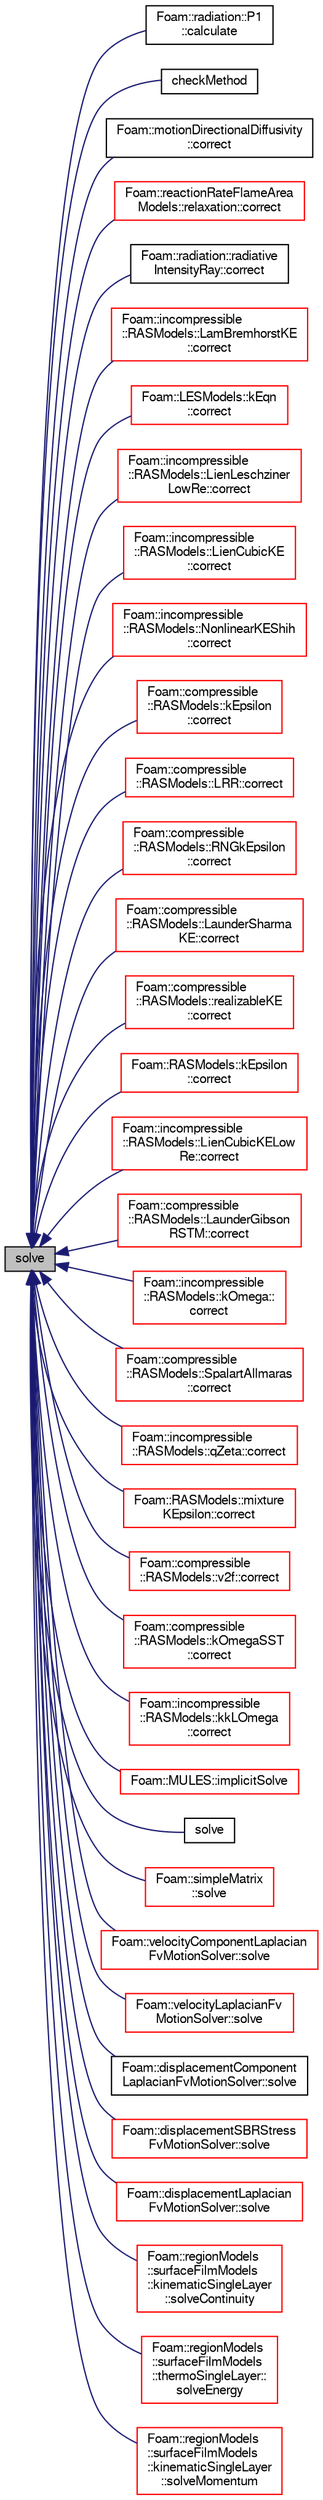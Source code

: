 digraph "solve"
{
  bgcolor="transparent";
  edge [fontname="FreeSans",fontsize="10",labelfontname="FreeSans",labelfontsize="10"];
  node [fontname="FreeSans",fontsize="10",shape=record];
  rankdir="LR";
  Node3254 [label="solve",height=0.2,width=0.4,color="black", fillcolor="grey75", style="filled", fontcolor="black"];
  Node3254 -> Node3255 [dir="back",color="midnightblue",fontsize="10",style="solid",fontname="FreeSans"];
  Node3255 [label="Foam::radiation::P1\l::calculate",height=0.2,width=0.4,color="black",URL="$a30038.html#afe1d8348c24e6589bc7c0b3f689316a7",tooltip="Solve radiation equation(s) "];
  Node3254 -> Node3256 [dir="back",color="midnightblue",fontsize="10",style="solid",fontname="FreeSans"];
  Node3256 [label="checkMethod",height=0.2,width=0.4,color="black",URL="$a21124.html#af7c5aac53b9e18ea8377a3c3a973114b"];
  Node3254 -> Node3257 [dir="back",color="midnightblue",fontsize="10",style="solid",fontname="FreeSans"];
  Node3257 [label="Foam::motionDirectionalDiffusivity\l::correct",height=0.2,width=0.4,color="black",URL="$a23386.html#a3ae44b28050c3aa494c1d8e18cf618c1",tooltip="Correct the motion diffusivity. "];
  Node3254 -> Node3258 [dir="back",color="midnightblue",fontsize="10",style="solid",fontname="FreeSans"];
  Node3258 [label="Foam::reactionRateFlameArea\lModels::relaxation::correct",height=0.2,width=0.4,color="red",URL="$a21250.html#a38695208e96682bfdee39fa08168ea94",tooltip="Correct omega. "];
  Node3254 -> Node3260 [dir="back",color="midnightblue",fontsize="10",style="solid",fontname="FreeSans"];
  Node3260 [label="Foam::radiation::radiative\lIntensityRay::correct",height=0.2,width=0.4,color="black",URL="$a30026.html#a5d8b5f2f9d4a9af38848bb31b74a2ddf",tooltip="Update radiative intensity on i direction. "];
  Node3254 -> Node3261 [dir="back",color="midnightblue",fontsize="10",style="solid",fontname="FreeSans"];
  Node3261 [label="Foam::incompressible\l::RASModels::LamBremhorstKE\l::correct",height=0.2,width=0.4,color="red",URL="$a31034.html#a3ae44b28050c3aa494c1d8e18cf618c1",tooltip="Solve the turbulence equations and correct the turbulence viscosity. "];
  Node3254 -> Node3263 [dir="back",color="midnightblue",fontsize="10",style="solid",fontname="FreeSans"];
  Node3263 [label="Foam::LESModels::kEqn\l::correct",height=0.2,width=0.4,color="red",URL="$a31210.html#a3ae44b28050c3aa494c1d8e18cf618c1",tooltip="Correct Eddy-Viscosity and related properties. "];
  Node3254 -> Node3265 [dir="back",color="midnightblue",fontsize="10",style="solid",fontname="FreeSans"];
  Node3265 [label="Foam::incompressible\l::RASModels::LienLeschziner\lLowRe::correct",height=0.2,width=0.4,color="red",URL="$a31058.html#a3ae44b28050c3aa494c1d8e18cf618c1",tooltip="Solve the turbulence equations and correct the turbulence viscosity. "];
  Node3254 -> Node3267 [dir="back",color="midnightblue",fontsize="10",style="solid",fontname="FreeSans"];
  Node3267 [label="Foam::incompressible\l::RASModels::LienCubicKE\l::correct",height=0.2,width=0.4,color="red",URL="$a31050.html#a3ae44b28050c3aa494c1d8e18cf618c1",tooltip="Solve the turbulence equations and correct the turbulence viscosity. "];
  Node3254 -> Node3269 [dir="back",color="midnightblue",fontsize="10",style="solid",fontname="FreeSans"];
  Node3269 [label="Foam::incompressible\l::RASModels::NonlinearKEShih\l::correct",height=0.2,width=0.4,color="red",URL="$a31066.html#a3ae44b28050c3aa494c1d8e18cf618c1",tooltip="Solve the turbulence equations and correct the turbulence viscosity. "];
  Node3254 -> Node3271 [dir="back",color="midnightblue",fontsize="10",style="solid",fontname="FreeSans"];
  Node3271 [label="Foam::compressible\l::RASModels::kEpsilon\l::correct",height=0.2,width=0.4,color="red",URL="$a30734.html#a3ae44b28050c3aa494c1d8e18cf618c1",tooltip="Solve the turbulence equations and correct the turbulence viscosity. "];
  Node3254 -> Node3273 [dir="back",color="midnightblue",fontsize="10",style="solid",fontname="FreeSans"];
  Node3273 [label="Foam::compressible\l::RASModels::LRR::correct",height=0.2,width=0.4,color="red",URL="$a30754.html#a3ae44b28050c3aa494c1d8e18cf618c1",tooltip="Solve the turbulence equations and correct the turbulence viscosity. "];
  Node3254 -> Node3275 [dir="back",color="midnightblue",fontsize="10",style="solid",fontname="FreeSans"];
  Node3275 [label="Foam::compressible\l::RASModels::RNGkEpsilon\l::correct",height=0.2,width=0.4,color="red",URL="$a30766.html#a3ae44b28050c3aa494c1d8e18cf618c1",tooltip="Solve the turbulence equations and correct the turbulence viscosity. "];
  Node3254 -> Node3277 [dir="back",color="midnightblue",fontsize="10",style="solid",fontname="FreeSans"];
  Node3277 [label="Foam::compressible\l::RASModels::LaunderSharma\lKE::correct",height=0.2,width=0.4,color="red",URL="$a30750.html#a3ae44b28050c3aa494c1d8e18cf618c1",tooltip="Solve the turbulence equations and correct the turbulence viscosity. "];
  Node3254 -> Node3279 [dir="back",color="midnightblue",fontsize="10",style="solid",fontname="FreeSans"];
  Node3279 [label="Foam::compressible\l::RASModels::realizableKE\l::correct",height=0.2,width=0.4,color="red",URL="$a30762.html#a3ae44b28050c3aa494c1d8e18cf618c1",tooltip="Solve the turbulence equations and correct the turbulence viscosity. "];
  Node3254 -> Node3281 [dir="back",color="midnightblue",fontsize="10",style="solid",fontname="FreeSans"];
  Node3281 [label="Foam::RASModels::kEpsilon\l::correct",height=0.2,width=0.4,color="red",URL="$a31302.html#a3ae44b28050c3aa494c1d8e18cf618c1",tooltip="Solve the turbulence equations and correct the turbulence viscosity. "];
  Node3254 -> Node3285 [dir="back",color="midnightblue",fontsize="10",style="solid",fontname="FreeSans"];
  Node3285 [label="Foam::incompressible\l::RASModels::LienCubicKELow\lRe::correct",height=0.2,width=0.4,color="red",URL="$a31054.html#a3ae44b28050c3aa494c1d8e18cf618c1",tooltip="Solve the turbulence equations and correct the turbulence viscosity. "];
  Node3254 -> Node3287 [dir="back",color="midnightblue",fontsize="10",style="solid",fontname="FreeSans"];
  Node3287 [label="Foam::compressible\l::RASModels::LaunderGibson\lRSTM::correct",height=0.2,width=0.4,color="red",URL="$a30746.html#a3ae44b28050c3aa494c1d8e18cf618c1",tooltip="Solve the turbulence equations and correct the turbulence viscosity. "];
  Node3254 -> Node3289 [dir="back",color="midnightblue",fontsize="10",style="solid",fontname="FreeSans"];
  Node3289 [label="Foam::incompressible\l::RASModels::kOmega::\lcorrect",height=0.2,width=0.4,color="red",URL="$a31026.html#a3ae44b28050c3aa494c1d8e18cf618c1",tooltip="Solve the turbulence equations and correct the turbulence viscosity. "];
  Node3254 -> Node3291 [dir="back",color="midnightblue",fontsize="10",style="solid",fontname="FreeSans"];
  Node3291 [label="Foam::compressible\l::RASModels::SpalartAllmaras\l::correct",height=0.2,width=0.4,color="red",URL="$a30770.html#a3ae44b28050c3aa494c1d8e18cf618c1",tooltip="Solve the turbulence equations and correct the turbulence viscosity. "];
  Node3254 -> Node3293 [dir="back",color="midnightblue",fontsize="10",style="solid",fontname="FreeSans"];
  Node3293 [label="Foam::incompressible\l::RASModels::qZeta::correct",height=0.2,width=0.4,color="red",URL="$a31070.html#a3ae44b28050c3aa494c1d8e18cf618c1",tooltip="Solve the turbulence equations and correct the turbulence viscosity. "];
  Node3254 -> Node3295 [dir="back",color="midnightblue",fontsize="10",style="solid",fontname="FreeSans"];
  Node3295 [label="Foam::RASModels::mixture\lKEpsilon::correct",height=0.2,width=0.4,color="red",URL="$a31190.html#a3ae44b28050c3aa494c1d8e18cf618c1",tooltip="Solve the turbulence equations and correct the turbulence viscosity. "];
  Node3254 -> Node3297 [dir="back",color="midnightblue",fontsize="10",style="solid",fontname="FreeSans"];
  Node3297 [label="Foam::compressible\l::RASModels::v2f::correct",height=0.2,width=0.4,color="red",URL="$a30774.html#a3ae44b28050c3aa494c1d8e18cf618c1",tooltip="Solve the turbulence equations and correct the turbulence viscosity. "];
  Node3254 -> Node3299 [dir="back",color="midnightblue",fontsize="10",style="solid",fontname="FreeSans"];
  Node3299 [label="Foam::compressible\l::RASModels::kOmegaSST\l::correct",height=0.2,width=0.4,color="red",URL="$a30738.html#a3ae44b28050c3aa494c1d8e18cf618c1",tooltip="Solve the turbulence equations and correct the turbulence viscosity. "];
  Node3254 -> Node3301 [dir="back",color="midnightblue",fontsize="10",style="solid",fontname="FreeSans"];
  Node3301 [label="Foam::incompressible\l::RASModels::kkLOmega\l::correct",height=0.2,width=0.4,color="red",URL="$a31022.html#a3ae44b28050c3aa494c1d8e18cf618c1",tooltip="Solve the turbulence equations and correct the turbulence viscosity. "];
  Node3254 -> Node3303 [dir="back",color="midnightblue",fontsize="10",style="solid",fontname="FreeSans"];
  Node3303 [label="Foam::MULES::implicitSolve",height=0.2,width=0.4,color="red",URL="$a21136.html#af3ebc5af31512182ee43a56e994f4aaf"];
  Node3254 -> Node3306 [dir="back",color="midnightblue",fontsize="10",style="solid",fontname="FreeSans"];
  Node3306 [label="solve",height=0.2,width=0.4,color="black",URL="$a21124.html#ab7b4ceba772da118ccaa05c8195d7776",tooltip="Solve the matrix using Gaussian elimination with pivoting,. "];
  Node3254 -> Node3307 [dir="back",color="midnightblue",fontsize="10",style="solid",fontname="FreeSans"];
  Node3307 [label="Foam::simpleMatrix\l::solve",height=0.2,width=0.4,color="red",URL="$a27074.html#a9bceeb77ef1d39ed5c1c88a0acc2e71f",tooltip="Solve the matrix using Gaussian elimination with pivoting. "];
  Node3254 -> Node3309 [dir="back",color="midnightblue",fontsize="10",style="solid",fontname="FreeSans"];
  Node3309 [label="Foam::velocityComponentLaplacian\lFvMotionSolver::solve",height=0.2,width=0.4,color="red",URL="$a23310.html#af7d39f0eac0af0ed5785935ac72a1e7d",tooltip="Solve for motion. "];
  Node3254 -> Node3311 [dir="back",color="midnightblue",fontsize="10",style="solid",fontname="FreeSans"];
  Node3311 [label="Foam::velocityLaplacianFv\lMotionSolver::solve",height=0.2,width=0.4,color="red",URL="$a23338.html#af7d39f0eac0af0ed5785935ac72a1e7d",tooltip="Solve for motion. "];
  Node3254 -> Node3313 [dir="back",color="midnightblue",fontsize="10",style="solid",fontname="FreeSans"];
  Node3313 [label="Foam::displacementComponent\lLaplacianFvMotionSolver::solve",height=0.2,width=0.4,color="black",URL="$a23306.html#af7d39f0eac0af0ed5785935ac72a1e7d",tooltip="Solve for motion. "];
  Node3254 -> Node3314 [dir="back",color="midnightblue",fontsize="10",style="solid",fontname="FreeSans"];
  Node3314 [label="Foam::displacementSBRStress\lFvMotionSolver::solve",height=0.2,width=0.4,color="red",URL="$a23330.html#af7d39f0eac0af0ed5785935ac72a1e7d",tooltip="Solve for motion. "];
  Node3254 -> Node3316 [dir="back",color="midnightblue",fontsize="10",style="solid",fontname="FreeSans"];
  Node3316 [label="Foam::displacementLaplacian\lFvMotionSolver::solve",height=0.2,width=0.4,color="red",URL="$a23318.html#af7d39f0eac0af0ed5785935ac72a1e7d",tooltip="Solve for motion. "];
  Node3254 -> Node3318 [dir="back",color="midnightblue",fontsize="10",style="solid",fontname="FreeSans"];
  Node3318 [label="Foam::regionModels\l::surfaceFilmModels\l::kinematicSingleLayer\l::solveContinuity",height=0.2,width=0.4,color="red",URL="$a29042.html#a1a4c7f06441e29b9703723dfd2e5976d",tooltip="Solve continuity equation. "];
  Node3254 -> Node3325 [dir="back",color="midnightblue",fontsize="10",style="solid",fontname="FreeSans"];
  Node3325 [label="Foam::regionModels\l::surfaceFilmModels\l::thermoSingleLayer::\lsolveEnergy",height=0.2,width=0.4,color="red",URL="$a29182.html#a533e6e7fb2c00cd976a89d545355000c",tooltip="Solve energy equation. "];
  Node3254 -> Node3321 [dir="back",color="midnightblue",fontsize="10",style="solid",fontname="FreeSans"];
  Node3321 [label="Foam::regionModels\l::surfaceFilmModels\l::kinematicSingleLayer\l::solveMomentum",height=0.2,width=0.4,color="red",URL="$a29042.html#aaba5d5ef7ac2693c87b0b31a7605f178",tooltip="Solve for film velocity. "];
}
